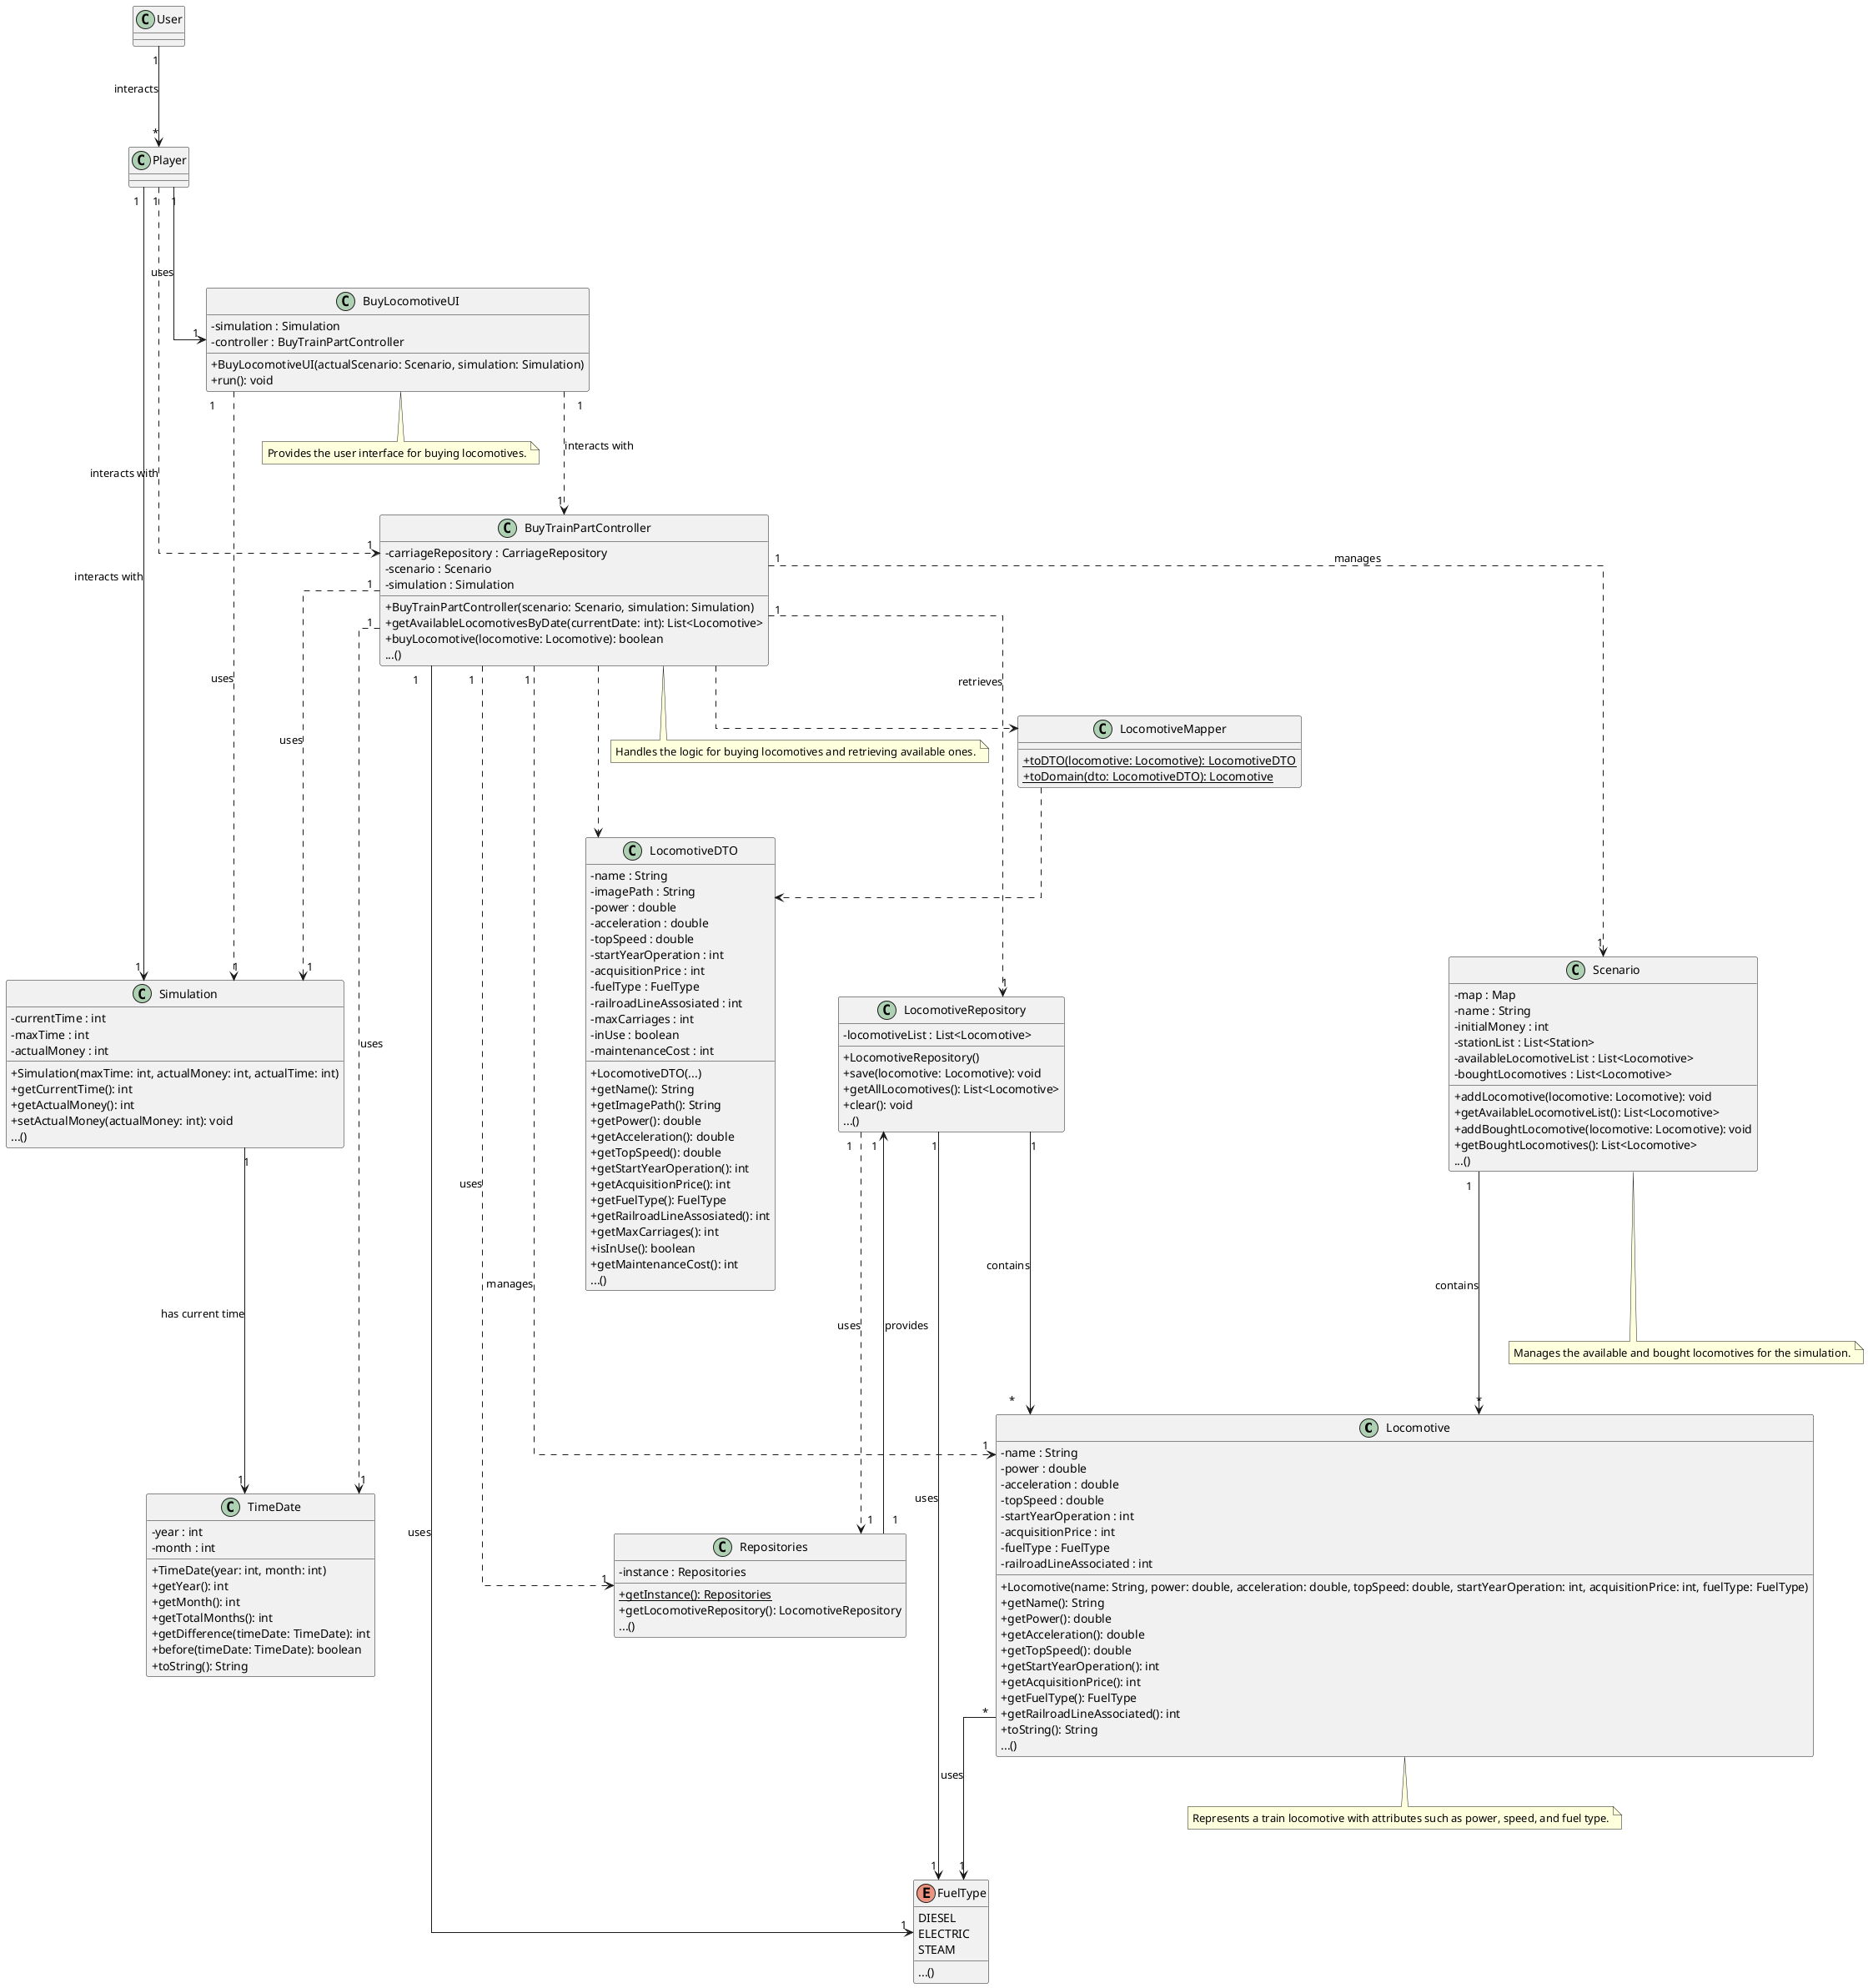 @startuml
skinparam packageStyle rectangle
skinparam shadowing false
skinparam linetype polyline
skinparam linetype ortho

skinparam classAttributeIconSize 0

top to bottom direction

' --------------------
' DOMAIN CLASSES
' --------------------

class Locomotive {
    - name : String
    - power : double
    - acceleration : double
    - topSpeed : double
    - startYearOperation : int
    - acquisitionPrice : int
    - fuelType : FuelType
    - railroadLineAssociated : int
    + Locomotive(name: String, power: double, acceleration: double, topSpeed: double, startYearOperation: int, acquisitionPrice: int, fuelType: FuelType)
    + getName(): String
    + getPower(): double
    + getAcceleration(): double
    + getTopSpeed(): double
    + getStartYearOperation(): int
    + getAcquisitionPrice(): int
    + getFuelType(): FuelType
    + getRailroadLineAssociated(): int
    + toString(): String
    ...()
}

class Scenario {
    - map : Map
    - name : String
    - initialMoney : int
    - stationList : List<Station>
    - availableLocomotiveList : List<Locomotive>
    - boughtLocomotives : List<Locomotive>
    + addLocomotive(locomotive: Locomotive): void
    + getAvailableLocomotiveList(): List<Locomotive>
    + addBoughtLocomotive(locomotive: Locomotive): void
    + getBoughtLocomotives(): List<Locomotive>
    ...()
}

class TimeDate {
    - year : int
    - month : int
    + TimeDate(year: int, month: int)
    + getYear(): int
    + getMonth(): int
    + getTotalMonths(): int
    + getDifference(timeDate: TimeDate): int
    + before(timeDate: TimeDate): boolean
    + toString(): String
}

class Simulation {
    - currentTime : int
    - maxTime : int
    - actualMoney : int
    + Simulation(maxTime: int, actualMoney: int, actualTime: int)
    + getCurrentTime(): int
    + getActualMoney(): int
    + setActualMoney(actualMoney: int): void
    ...()
}

enum FuelType {
    DIESEL
    ELECTRIC
    STEAM
    ...()
}

' --------------------
' UI
' --------------------
class BuyLocomotiveUI {
    - simulation : Simulation
    - controller : BuyTrainPartController
    + BuyLocomotiveUI(actualScenario: Scenario, simulation: Simulation)
    + run(): void
}

' --------------------
' CONTROLLERS
' --------------------
class BuyTrainPartController {
    - carriageRepository : CarriageRepository
    - scenario : Scenario
    - simulation : Simulation
    + BuyTrainPartController(scenario: Scenario, simulation: Simulation)
    + getAvailableLocomotivesByDate(currentDate: int): List<Locomotive>
    + buyLocomotive(locomotive: Locomotive): boolean
    ...()
}

' --------------------
' REPOSITORIES
' --------------------
class LocomotiveRepository {
    - locomotiveList : List<Locomotive>
    + LocomotiveRepository()
    + save(locomotive: Locomotive): void
    + getAllLocomotives(): List<Locomotive>
    + clear(): void
    ...()
}

class Repositories {
    - instance : Repositories
    + {static} getInstance(): Repositories
    + getLocomotiveRepository(): LocomotiveRepository
    ...()
}

' DTO
class LocomotiveDTO {
    - name : String
    - imagePath : String
    - power : double
    - acceleration : double
    - topSpeed : double
    - startYearOperation : int
    - acquisitionPrice : int
    - fuelType : FuelType
    - railroadLineAssosiated : int
    - maxCarriages : int
    - inUse : boolean
    - maintenanceCost : int
    + LocomotiveDTO(...)
    + getName(): String
    + getImagePath(): String
    + getPower(): double
    + getAcceleration(): double
    + getTopSpeed(): double
    + getStartYearOperation(): int
    + getAcquisitionPrice(): int
    + getFuelType(): FuelType
    + getRailroadLineAssosiated(): int
    + getMaxCarriages(): int
    + isInUse(): boolean
    + getMaintenanceCost(): int
    ...()
}

' MAPPER
class LocomotiveMapper {
    + {static} toDTO(locomotive: Locomotive): LocomotiveDTO
    + {static} toDomain(dto: LocomotiveDTO): Locomotive
}

BuyTrainPartController ..> LocomotiveDTO
BuyTrainPartController ..> LocomotiveMapper
LocomotiveMapper ..> LocomotiveDTO
' --------------------
' RELATIONSHIPS
' --------------------
User "1" ---> "*" Player : interacts
Player "1" -> "1" Simulation : interacts with
Player "1" ---> "1" BuyLocomotiveUI : uses
Player "1" .> "1" BuyTrainPartController : interacts with

BuyLocomotiveUI "1" ...> "1" BuyTrainPartController : interacts with
BuyLocomotiveUI "1" ..> "1" Simulation : uses

BuyTrainPartController "1" ...> "1" Scenario : manages
BuyTrainPartController "1" ...> "1" Simulation : uses
BuyTrainPartController "1" ...> "1" LocomotiveRepository : retrieves
BuyTrainPartController "1" .> "1" TimeDate : uses
BuyTrainPartController "1" ..> "1" Repositories : uses
BuyTrainPartController "1" ..> "1" Locomotive : manages
BuyTrainPartController "1" --> "1" FuelType : uses

Scenario "1" ---> "*" Locomotive : contains

Simulation "1" ---> "1" TimeDate : has current time

Locomotive "*" ---> "1" FuelType : uses

Repositories "1" --> "1" LocomotiveRepository : provides
LocomotiveRepository "1" --> "*" Locomotive : contains
LocomotiveRepository "1" ...> "1" Repositories : uses
LocomotiveRepository "1" --> "1" FuelType : uses

' --------------------
' NOTES
' --------------------

note bottom of Locomotive
    Represents a train locomotive with attributes such as power, speed, and fuel type.
end note

note bottom of Scenario
    Manages the available and bought locomotives for the simulation.
end note

note bottom of BuyTrainPartController
    Handles the logic for buying locomotives and retrieving available ones.
end note

note bottom of BuyLocomotiveUI
    Provides the user interface for buying locomotives.
end note


@enduml